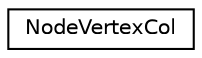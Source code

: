 digraph G
{
  edge [fontname="Helvetica",fontsize="10",labelfontname="Helvetica",labelfontsize="10"];
  node [fontname="Helvetica",fontsize="10",shape=record];
  rankdir=LR;
  Node1 [label="NodeVertexCol",height=0.2,width=0.4,color="black", fillcolor="white", style="filled",URL="$d8/d77/structNodeVertexCol.html"];
}
